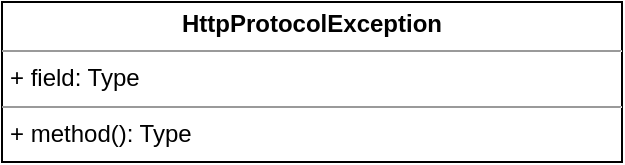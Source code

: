 <mxfile version="20.0.4" type="github">
  <diagram id="lNRKU847BdrLor7_vFtG" name="Page-1">
    <mxGraphModel dx="946" dy="600" grid="1" gridSize="10" guides="1" tooltips="1" connect="1" arrows="1" fold="1" page="1" pageScale="1" pageWidth="827" pageHeight="1169" math="0" shadow="0">
      <root>
        <mxCell id="0" />
        <mxCell id="1" parent="0" />
        <mxCell id="KZhucVSLcrLX6EzS0dm_-1" value="&lt;p style=&quot;margin:0px;margin-top:4px;text-align:center;&quot;&gt;&lt;b&gt;HttpProtocolException&lt;/b&gt;&lt;/p&gt;&lt;hr size=&quot;1&quot;&gt;&lt;p style=&quot;margin:0px;margin-left:4px;&quot;&gt;+ field: Type&lt;/p&gt;&lt;hr size=&quot;1&quot;&gt;&lt;p style=&quot;margin:0px;margin-left:4px;&quot;&gt;+ method(): Type&lt;/p&gt;" style="verticalAlign=top;align=left;overflow=fill;fontSize=12;fontFamily=Helvetica;html=1;" vertex="1" parent="1">
          <mxGeometry x="120" y="120" width="310" height="80" as="geometry" />
        </mxCell>
      </root>
    </mxGraphModel>
  </diagram>
</mxfile>
